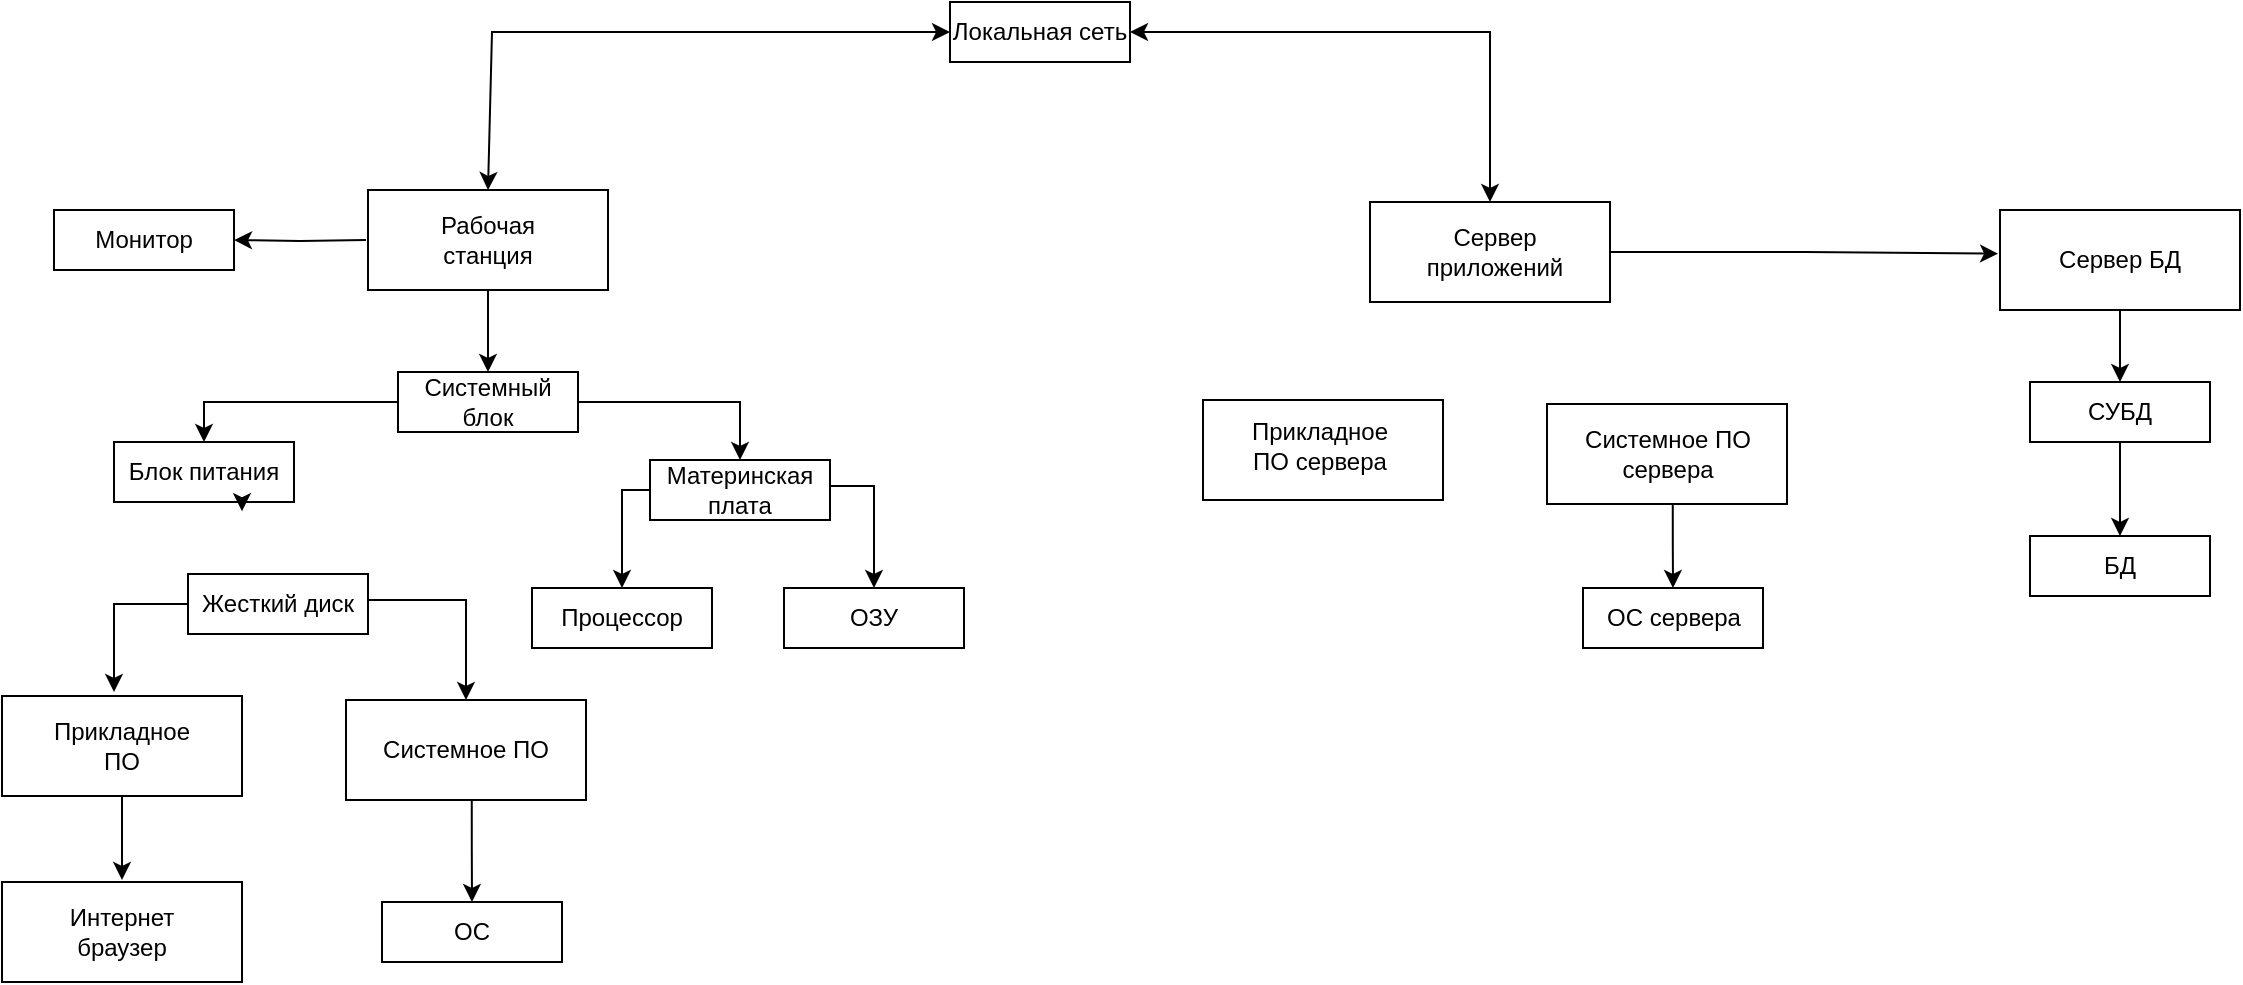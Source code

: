 <mxfile version="24.3.1" type="github">
  <diagram name="Страница — 1" id="hpUHdl1zomnQbweaVrOs">
    <mxGraphModel dx="690" dy="833" grid="0" gridSize="10" guides="1" tooltips="1" connect="1" arrows="1" fold="1" page="1" pageScale="1" pageWidth="827" pageHeight="1169" background="#FFFFFF" math="0" shadow="0">
      <root>
        <mxCell id="0" />
        <mxCell id="1" parent="0" />
        <mxCell id="ApF6GQ6gcy8cy6AeUJbD-1" value="" style="rounded=0;whiteSpace=wrap;html=1;strokeColor=#000000;fillColor=none;fontColor=#000000;" vertex="1" parent="1">
          <mxGeometry x="874" y="630" width="120" height="50" as="geometry" />
        </mxCell>
        <mxCell id="ApF6GQ6gcy8cy6AeUJbD-2" value="&lt;font&gt;Интернет браузер&lt;/font&gt;" style="text;html=1;align=center;verticalAlign=middle;whiteSpace=wrap;rounded=0;strokeColor=none;fontColor=#000000;" vertex="1" parent="1">
          <mxGeometry x="889" y="640" width="90" height="30" as="geometry" />
        </mxCell>
        <mxCell id="ApF6GQ6gcy8cy6AeUJbD-3" value="" style="edgeStyle=orthogonalEdgeStyle;rounded=0;orthogonalLoop=1;jettySize=auto;html=1;strokeColor=#000000;fontColor=#000000;" edge="1" parent="1" source="ApF6GQ6gcy8cy6AeUJbD-4">
          <mxGeometry relative="1" as="geometry">
            <mxPoint x="934" y="629" as="targetPoint" />
          </mxGeometry>
        </mxCell>
        <mxCell id="ApF6GQ6gcy8cy6AeUJbD-4" value="" style="rounded=0;whiteSpace=wrap;html=1;strokeColor=#000000;fillColor=none;fontColor=#000000;" vertex="1" parent="1">
          <mxGeometry x="874" y="537" width="120" height="50" as="geometry" />
        </mxCell>
        <mxCell id="ApF6GQ6gcy8cy6AeUJbD-5" value="&lt;font&gt;Прикладное ПО&lt;/font&gt;" style="text;html=1;align=center;verticalAlign=middle;whiteSpace=wrap;rounded=0;strokeColor=none;fontColor=#000000;" vertex="1" parent="1">
          <mxGeometry x="889" y="547" width="90" height="30" as="geometry" />
        </mxCell>
        <mxCell id="ApF6GQ6gcy8cy6AeUJbD-6" value="" style="edgeStyle=orthogonalEdgeStyle;rounded=0;orthogonalLoop=1;jettySize=auto;html=1;strokeColor=#000000;fontColor=#000000;" edge="1" parent="1" source="ApF6GQ6gcy8cy6AeUJbD-7" target="ApF6GQ6gcy8cy6AeUJbD-28">
          <mxGeometry relative="1" as="geometry" />
        </mxCell>
        <mxCell id="ApF6GQ6gcy8cy6AeUJbD-7" value="" style="rounded=0;whiteSpace=wrap;html=1;strokeColor=#000000;fillColor=none;fontColor=#000000;" vertex="1" parent="1">
          <mxGeometry x="1057" y="284" width="120" height="50" as="geometry" />
        </mxCell>
        <mxCell id="ApF6GQ6gcy8cy6AeUJbD-8" value="" style="edgeStyle=orthogonalEdgeStyle;rounded=0;orthogonalLoop=1;jettySize=auto;html=1;strokeColor=#000000;fontColor=#000000;" edge="1" parent="1" target="ApF6GQ6gcy8cy6AeUJbD-67">
          <mxGeometry relative="1" as="geometry">
            <mxPoint x="1056" y="309" as="sourcePoint" />
          </mxGeometry>
        </mxCell>
        <mxCell id="ApF6GQ6gcy8cy6AeUJbD-9" value="&lt;font&gt;Рабочая станция&lt;/font&gt;" style="text;html=1;align=center;verticalAlign=middle;whiteSpace=wrap;rounded=0;strokeColor=none;fontColor=#000000;" vertex="1" parent="1">
          <mxGeometry x="1072" y="294" width="90" height="30" as="geometry" />
        </mxCell>
        <mxCell id="ApF6GQ6gcy8cy6AeUJbD-10" value="" style="rounded=0;whiteSpace=wrap;html=1;strokeColor=#000000;fillColor=none;fontColor=#000000;" vertex="1" parent="1">
          <mxGeometry x="1046" y="539" width="120" height="50" as="geometry" />
        </mxCell>
        <mxCell id="ApF6GQ6gcy8cy6AeUJbD-11" value="" style="edgeStyle=orthogonalEdgeStyle;rounded=0;orthogonalLoop=1;jettySize=auto;html=1;strokeColor=#000000;movable=1;resizable=1;rotatable=1;deletable=1;editable=1;locked=0;connectable=1;exitX=0.524;exitY=1.008;exitDx=0;exitDy=0;exitPerimeter=0;fontColor=#000000;" edge="1" parent="1" source="ApF6GQ6gcy8cy6AeUJbD-10" target="ApF6GQ6gcy8cy6AeUJbD-31">
          <mxGeometry relative="1" as="geometry">
            <mxPoint x="1112" y="590" as="sourcePoint" />
            <Array as="points" />
          </mxGeometry>
        </mxCell>
        <mxCell id="ApF6GQ6gcy8cy6AeUJbD-12" value="&lt;font&gt;Системное ПО&lt;/font&gt;" style="text;html=1;align=center;verticalAlign=middle;whiteSpace=wrap;rounded=0;strokeColor=none;fontColor=#000000;" vertex="1" parent="1">
          <mxGeometry x="1061" y="549" width="90" height="30" as="geometry" />
        </mxCell>
        <mxCell id="ApF6GQ6gcy8cy6AeUJbD-13" value="" style="edgeStyle=orthogonalEdgeStyle;rounded=0;orthogonalLoop=1;jettySize=auto;html=1;strokeColor=#000000;exitX=1;exitY=0.5;exitDx=0;exitDy=0;startArrow=classic;startFill=1;fontColor=#000000;" edge="1" parent="1" source="ApF6GQ6gcy8cy6AeUJbD-14" target="ApF6GQ6gcy8cy6AeUJbD-17">
          <mxGeometry relative="1" as="geometry">
            <mxPoint x="1520.077" y="220" as="sourcePoint" />
          </mxGeometry>
        </mxCell>
        <mxCell id="ApF6GQ6gcy8cy6AeUJbD-14" value="&lt;font&gt;Локальная сеть&lt;/font&gt;" style="text;html=1;align=center;verticalAlign=middle;whiteSpace=wrap;rounded=0;strokeColor=#000000;fontColor=#000000;" vertex="1" parent="1">
          <mxGeometry x="1348" y="190" width="90" height="30" as="geometry" />
        </mxCell>
        <mxCell id="ApF6GQ6gcy8cy6AeUJbD-16" value="" style="edgeStyle=orthogonalEdgeStyle;rounded=0;orthogonalLoop=1;jettySize=auto;html=1;strokeColor=#000000;entryX=-0.008;entryY=0.437;entryDx=0;entryDy=0;entryPerimeter=0;fontColor=#000000;" edge="1" parent="1" source="ApF6GQ6gcy8cy6AeUJbD-17" target="ApF6GQ6gcy8cy6AeUJbD-20">
          <mxGeometry relative="1" as="geometry">
            <mxPoint x="1778" y="315" as="targetPoint" />
          </mxGeometry>
        </mxCell>
        <mxCell id="ApF6GQ6gcy8cy6AeUJbD-17" value="" style="rounded=0;whiteSpace=wrap;html=1;strokeColor=#000000;fillColor=none;fontColor=#000000;" vertex="1" parent="1">
          <mxGeometry x="1558" y="290" width="120" height="50" as="geometry" />
        </mxCell>
        <mxCell id="ApF6GQ6gcy8cy6AeUJbD-18" value="&lt;font&gt;Сервер приложений&lt;/font&gt;" style="text;html=1;align=center;verticalAlign=middle;whiteSpace=wrap;rounded=0;strokeColor=none;fontColor=#000000;" vertex="1" parent="1">
          <mxGeometry x="1573" y="300" width="95" height="30" as="geometry" />
        </mxCell>
        <mxCell id="ApF6GQ6gcy8cy6AeUJbD-19" value="" style="edgeStyle=orthogonalEdgeStyle;rounded=0;orthogonalLoop=1;jettySize=auto;html=1;strokeColor=#000000;fontColor=#000000;" edge="1" parent="1" source="ApF6GQ6gcy8cy6AeUJbD-20" target="ApF6GQ6gcy8cy6AeUJbD-24">
          <mxGeometry relative="1" as="geometry" />
        </mxCell>
        <mxCell id="ApF6GQ6gcy8cy6AeUJbD-20" value="" style="rounded=0;whiteSpace=wrap;html=1;strokeColor=#000000;fillColor=none;fontColor=#000000;" vertex="1" parent="1">
          <mxGeometry x="1873" y="294" width="120" height="50" as="geometry" />
        </mxCell>
        <mxCell id="ApF6GQ6gcy8cy6AeUJbD-21" value="&lt;font&gt;Сервер БД&lt;/font&gt;" style="text;html=1;align=center;verticalAlign=middle;whiteSpace=wrap;rounded=0;strokeColor=none;fontColor=#000000;" vertex="1" parent="1">
          <mxGeometry x="1888" y="304" width="90" height="30" as="geometry" />
        </mxCell>
        <mxCell id="ApF6GQ6gcy8cy6AeUJbD-22" value="&lt;font&gt;БД&lt;/font&gt;" style="text;html=1;align=center;verticalAlign=middle;whiteSpace=wrap;rounded=0;strokeColor=#000000;fontColor=#000000;" vertex="1" parent="1">
          <mxGeometry x="1888" y="457" width="90" height="30" as="geometry" />
        </mxCell>
        <mxCell id="ApF6GQ6gcy8cy6AeUJbD-23" value="" style="edgeStyle=orthogonalEdgeStyle;rounded=0;orthogonalLoop=1;jettySize=auto;html=1;strokeColor=#000000;fontColor=#000000;" edge="1" parent="1" source="ApF6GQ6gcy8cy6AeUJbD-24" target="ApF6GQ6gcy8cy6AeUJbD-22">
          <mxGeometry relative="1" as="geometry" />
        </mxCell>
        <mxCell id="ApF6GQ6gcy8cy6AeUJbD-24" value="&lt;font&gt;СУБД&lt;/font&gt;" style="text;html=1;align=center;verticalAlign=middle;whiteSpace=wrap;rounded=0;strokeColor=#000000;fontColor=#000000;" vertex="1" parent="1">
          <mxGeometry x="1888" y="380" width="90" height="30" as="geometry" />
        </mxCell>
        <mxCell id="ApF6GQ6gcy8cy6AeUJbD-25" value="" style="edgeStyle=orthogonalEdgeStyle;rounded=0;orthogonalLoop=1;jettySize=auto;html=1;strokeColor=#000000;fontColor=#000000;" edge="1" parent="1" source="ApF6GQ6gcy8cy6AeUJbD-28" target="ApF6GQ6gcy8cy6AeUJbD-30">
          <mxGeometry relative="1" as="geometry" />
        </mxCell>
        <mxCell id="ApF6GQ6gcy8cy6AeUJbD-26" value="" style="edgeStyle=orthogonalEdgeStyle;rounded=0;orthogonalLoop=1;jettySize=auto;html=1;strokeColor=#000000;fontColor=#000000;" edge="1" parent="1" source="ApF6GQ6gcy8cy6AeUJbD-28" target="ApF6GQ6gcy8cy6AeUJbD-37">
          <mxGeometry relative="1" as="geometry" />
        </mxCell>
        <mxCell id="ApF6GQ6gcy8cy6AeUJbD-28" value="&lt;font&gt;Системный блок&lt;/font&gt;" style="text;html=1;align=center;verticalAlign=middle;whiteSpace=wrap;rounded=0;strokeColor=#000000;fontColor=#000000;" vertex="1" parent="1">
          <mxGeometry x="1072" y="375" width="90" height="30" as="geometry" />
        </mxCell>
        <mxCell id="ApF6GQ6gcy8cy6AeUJbD-29" style="edgeStyle=orthogonalEdgeStyle;rounded=0;orthogonalLoop=1;jettySize=auto;html=1;exitX=0.5;exitY=1;exitDx=0;exitDy=0;strokeColor=#000000;fontColor=#000000;" edge="1" parent="1" source="ApF6GQ6gcy8cy6AeUJbD-30">
          <mxGeometry relative="1" as="geometry">
            <mxPoint x="994.0" y="444.6" as="targetPoint" />
          </mxGeometry>
        </mxCell>
        <mxCell id="ApF6GQ6gcy8cy6AeUJbD-30" value="&lt;font&gt;Блок питания&lt;/font&gt;" style="text;html=1;align=center;verticalAlign=middle;whiteSpace=wrap;rounded=0;strokeColor=#000000;fontColor=#000000;" vertex="1" parent="1">
          <mxGeometry x="930" y="410" width="90" height="30" as="geometry" />
        </mxCell>
        <mxCell id="ApF6GQ6gcy8cy6AeUJbD-31" value="&lt;font&gt;ОС&lt;/font&gt;" style="text;html=1;align=center;verticalAlign=middle;whiteSpace=wrap;rounded=0;strokeColor=#000000;fontColor=#000000;" vertex="1" parent="1">
          <mxGeometry x="1064" y="640" width="90" height="30" as="geometry" />
        </mxCell>
        <mxCell id="ApF6GQ6gcy8cy6AeUJbD-32" value="&lt;div&gt;&lt;br&gt;&lt;/div&gt;&lt;div&gt;&lt;br&gt;&lt;/div&gt;&lt;div&gt;&lt;br&gt;&lt;/div&gt;&lt;div&gt;&lt;br&gt;&lt;/div&gt;" style="edgeStyle=orthogonalEdgeStyle;rounded=0;orthogonalLoop=1;jettySize=auto;html=1;startArrow=none;startFill=0;strokeColor=#000000;fontColor=#000000;" edge="1" parent="1" source="ApF6GQ6gcy8cy6AeUJbD-34">
          <mxGeometry relative="1" as="geometry">
            <mxPoint x="930" y="535" as="targetPoint" />
            <Array as="points">
              <mxPoint x="930" y="491" />
              <mxPoint x="930" y="533" />
            </Array>
          </mxGeometry>
        </mxCell>
        <mxCell id="ApF6GQ6gcy8cy6AeUJbD-33" value="" style="edgeStyle=orthogonalEdgeStyle;rounded=0;orthogonalLoop=1;jettySize=auto;html=1;entryX=0.5;entryY=0;entryDx=0;entryDy=0;strokeColor=#000000;fontColor=#000000;" edge="1" parent="1" source="ApF6GQ6gcy8cy6AeUJbD-34" target="ApF6GQ6gcy8cy6AeUJbD-10">
          <mxGeometry relative="1" as="geometry">
            <Array as="points">
              <mxPoint x="1106" y="489" />
            </Array>
          </mxGeometry>
        </mxCell>
        <mxCell id="ApF6GQ6gcy8cy6AeUJbD-34" value="&lt;font&gt;Жесткий диск&lt;/font&gt;" style="text;html=1;align=center;verticalAlign=middle;whiteSpace=wrap;rounded=0;strokeColor=#000000;fontColor=#000000;" vertex="1" parent="1">
          <mxGeometry x="967" y="476" width="90" height="30" as="geometry" />
        </mxCell>
        <mxCell id="ApF6GQ6gcy8cy6AeUJbD-35" value="" style="edgeStyle=orthogonalEdgeStyle;rounded=0;orthogonalLoop=1;jettySize=auto;html=1;entryX=0.5;entryY=0;entryDx=0;entryDy=0;strokeColor=#000000;fontColor=#000000;" edge="1" parent="1" source="ApF6GQ6gcy8cy6AeUJbD-37" target="ApF6GQ6gcy8cy6AeUJbD-40">
          <mxGeometry relative="1" as="geometry">
            <Array as="points">
              <mxPoint x="1184" y="434" />
            </Array>
          </mxGeometry>
        </mxCell>
        <mxCell id="ApF6GQ6gcy8cy6AeUJbD-36" value="" style="edgeStyle=orthogonalEdgeStyle;rounded=0;orthogonalLoop=1;jettySize=auto;html=1;entryX=0.5;entryY=0;entryDx=0;entryDy=0;strokeColor=#000000;fontColor=#000000;" edge="1" parent="1" source="ApF6GQ6gcy8cy6AeUJbD-37" target="ApF6GQ6gcy8cy6AeUJbD-39">
          <mxGeometry relative="1" as="geometry">
            <mxPoint x="1373" y="434" as="targetPoint" />
            <Array as="points">
              <mxPoint x="1310" y="432" />
            </Array>
          </mxGeometry>
        </mxCell>
        <mxCell id="ApF6GQ6gcy8cy6AeUJbD-37" value="&lt;font&gt;Материнская плата&lt;/font&gt;" style="text;html=1;align=center;verticalAlign=middle;whiteSpace=wrap;rounded=0;strokeColor=#000000;fontColor=#000000;" vertex="1" parent="1">
          <mxGeometry x="1198" y="419" width="90" height="30" as="geometry" />
        </mxCell>
        <mxCell id="ApF6GQ6gcy8cy6AeUJbD-38" style="edgeStyle=orthogonalEdgeStyle;rounded=0;orthogonalLoop=1;jettySize=auto;html=1;exitX=0.5;exitY=1;exitDx=0;exitDy=0;strokeColor=#000000;fontColor=#000000;" edge="1" parent="1" source="ApF6GQ6gcy8cy6AeUJbD-24" target="ApF6GQ6gcy8cy6AeUJbD-24">
          <mxGeometry relative="1" as="geometry" />
        </mxCell>
        <mxCell id="ApF6GQ6gcy8cy6AeUJbD-39" value="&lt;font&gt;ОЗУ&lt;/font&gt;" style="text;html=1;align=center;verticalAlign=middle;whiteSpace=wrap;rounded=0;strokeColor=#000000;fontColor=#000000;" vertex="1" parent="1">
          <mxGeometry x="1265" y="483" width="90" height="30" as="geometry" />
        </mxCell>
        <mxCell id="ApF6GQ6gcy8cy6AeUJbD-40" value="&lt;font&gt;Процессор&lt;/font&gt;" style="text;html=1;align=center;verticalAlign=middle;whiteSpace=wrap;rounded=0;strokeColor=#000000;fontColor=#000000;" vertex="1" parent="1">
          <mxGeometry x="1139" y="483" width="90" height="30" as="geometry" />
        </mxCell>
        <mxCell id="ApF6GQ6gcy8cy6AeUJbD-41" value="" style="rounded=0;whiteSpace=wrap;html=1;strokeColor=#000000;fillColor=none;fontColor=#000000;" vertex="1" parent="1">
          <mxGeometry x="1474.5" y="389" width="120" height="50" as="geometry" />
        </mxCell>
        <mxCell id="ApF6GQ6gcy8cy6AeUJbD-42" value="&lt;font&gt;Прикладное ПО сервера&lt;/font&gt;" style="text;html=1;align=center;verticalAlign=middle;whiteSpace=wrap;rounded=0;strokeColor=none;fontColor=#000000;" vertex="1" parent="1">
          <mxGeometry x="1487.5" y="397" width="90" height="30" as="geometry" />
        </mxCell>
        <mxCell id="ApF6GQ6gcy8cy6AeUJbD-43" value="" style="rounded=0;whiteSpace=wrap;html=1;strokeColor=#000000;fillColor=none;fontColor=#000000;" vertex="1" parent="1">
          <mxGeometry x="1646.5" y="391" width="120" height="50" as="geometry" />
        </mxCell>
        <mxCell id="ApF6GQ6gcy8cy6AeUJbD-44" value="" style="edgeStyle=orthogonalEdgeStyle;rounded=0;orthogonalLoop=1;jettySize=auto;html=1;strokeColor=#000000;movable=1;resizable=1;rotatable=1;deletable=1;editable=1;locked=0;connectable=1;exitX=0.524;exitY=1.008;exitDx=0;exitDy=0;exitPerimeter=0;fontColor=#000000;" edge="1" parent="1" source="ApF6GQ6gcy8cy6AeUJbD-43" target="ApF6GQ6gcy8cy6AeUJbD-52">
          <mxGeometry relative="1" as="geometry">
            <mxPoint x="1712.5" y="442" as="sourcePoint" />
            <Array as="points" />
          </mxGeometry>
        </mxCell>
        <mxCell id="ApF6GQ6gcy8cy6AeUJbD-45" value="&lt;font&gt;Системное ПО сервера&lt;/font&gt;" style="text;html=1;align=center;verticalAlign=middle;whiteSpace=wrap;rounded=0;strokeColor=none;fontColor=#000000;" vertex="1" parent="1">
          <mxGeometry x="1661.5" y="401" width="90" height="30" as="geometry" />
        </mxCell>
        <mxCell id="ApF6GQ6gcy8cy6AeUJbD-52" value="&lt;font&gt;ОС сервера&lt;/font&gt;" style="text;html=1;align=center;verticalAlign=middle;whiteSpace=wrap;rounded=0;strokeColor=#000000;fontColor=#000000;" vertex="1" parent="1">
          <mxGeometry x="1664.5" y="483" width="90" height="30" as="geometry" />
        </mxCell>
        <mxCell id="ApF6GQ6gcy8cy6AeUJbD-66" value="" style="endArrow=classic;startArrow=classic;html=1;rounded=0;strokeColor=#000000;entryX=0;entryY=0.5;entryDx=0;entryDy=0;exitX=0.5;exitY=0;exitDx=0;exitDy=0;movable=1;resizable=1;rotatable=1;deletable=1;editable=1;locked=0;connectable=1;fontColor=#000000;" edge="1" parent="1" source="ApF6GQ6gcy8cy6AeUJbD-7" target="ApF6GQ6gcy8cy6AeUJbD-14">
          <mxGeometry width="50" height="50" relative="1" as="geometry">
            <mxPoint x="1527" y="539" as="sourcePoint" />
            <mxPoint x="1577" y="489" as="targetPoint" />
            <Array as="points">
              <mxPoint x="1119" y="205" />
            </Array>
          </mxGeometry>
        </mxCell>
        <mxCell id="ApF6GQ6gcy8cy6AeUJbD-67" value="&lt;font&gt;Монитор&lt;/font&gt;" style="text;html=1;align=center;verticalAlign=middle;whiteSpace=wrap;rounded=0;strokeColor=#000000;fontColor=#000000;" vertex="1" parent="1">
          <mxGeometry x="900" y="294" width="90" height="30" as="geometry" />
        </mxCell>
      </root>
    </mxGraphModel>
  </diagram>
</mxfile>
